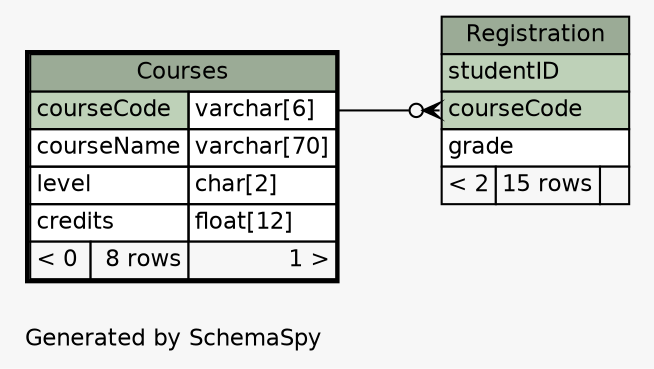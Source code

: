 // dot 2.30.1 on Linux 3.10.0-229.11.1.el7.x86_64
// SchemaSpy rev 590
digraph "oneDegreeRelationshipsDiagram" {
  graph [
    rankdir="RL"
    bgcolor="#f7f7f7"
    label="\nGenerated by SchemaSpy"
    labeljust="l"
    nodesep="0.18"
    ranksep="0.46"
    fontname="Helvetica"
    fontsize="11"
  ];
  node [
    fontname="Helvetica"
    fontsize="11"
    shape="plaintext"
  ];
  edge [
    arrowsize="0.8"
  ];
  "Registration":"courseCode":w -> "Courses":"courseCode.type":e [arrowhead=none dir=back arrowtail=crowodot];
  "Courses" [
    label=<
    <TABLE BORDER="2" CELLBORDER="1" CELLSPACING="0" BGCOLOR="#ffffff">
      <TR><TD COLSPAN="3" BGCOLOR="#9bab96" ALIGN="CENTER">Courses</TD></TR>
      <TR><TD PORT="courseCode" COLSPAN="2" BGCOLOR="#bed1b8" ALIGN="LEFT">courseCode</TD><TD PORT="courseCode.type" ALIGN="LEFT">varchar[6]</TD></TR>
      <TR><TD PORT="courseName" COLSPAN="2" ALIGN="LEFT">courseName</TD><TD PORT="courseName.type" ALIGN="LEFT">varchar[70]</TD></TR>
      <TR><TD PORT="level" COLSPAN="2" ALIGN="LEFT">level</TD><TD PORT="level.type" ALIGN="LEFT">char[2]</TD></TR>
      <TR><TD PORT="credits" COLSPAN="2" ALIGN="LEFT">credits</TD><TD PORT="credits.type" ALIGN="LEFT">float[12]</TD></TR>
      <TR><TD ALIGN="LEFT" BGCOLOR="#f7f7f7">&lt; 0</TD><TD ALIGN="RIGHT" BGCOLOR="#f7f7f7">8 rows</TD><TD ALIGN="RIGHT" BGCOLOR="#f7f7f7">1 &gt;</TD></TR>
    </TABLE>>
    URL="Courses.html"
    tooltip="Courses"
  ];
  "Registration" [
    label=<
    <TABLE BORDER="0" CELLBORDER="1" CELLSPACING="0" BGCOLOR="#ffffff">
      <TR><TD COLSPAN="3" BGCOLOR="#9bab96" ALIGN="CENTER">Registration</TD></TR>
      <TR><TD PORT="studentID" COLSPAN="3" BGCOLOR="#bed1b8" ALIGN="LEFT">studentID</TD></TR>
      <TR><TD PORT="courseCode" COLSPAN="3" BGCOLOR="#bed1b8" ALIGN="LEFT">courseCode</TD></TR>
      <TR><TD PORT="grade" COLSPAN="3" ALIGN="LEFT">grade</TD></TR>
      <TR><TD ALIGN="LEFT" BGCOLOR="#f7f7f7">&lt; 2</TD><TD ALIGN="RIGHT" BGCOLOR="#f7f7f7">15 rows</TD><TD ALIGN="RIGHT" BGCOLOR="#f7f7f7">  </TD></TR>
    </TABLE>>
    URL="Registration.html"
    tooltip="Registration"
  ];
}
